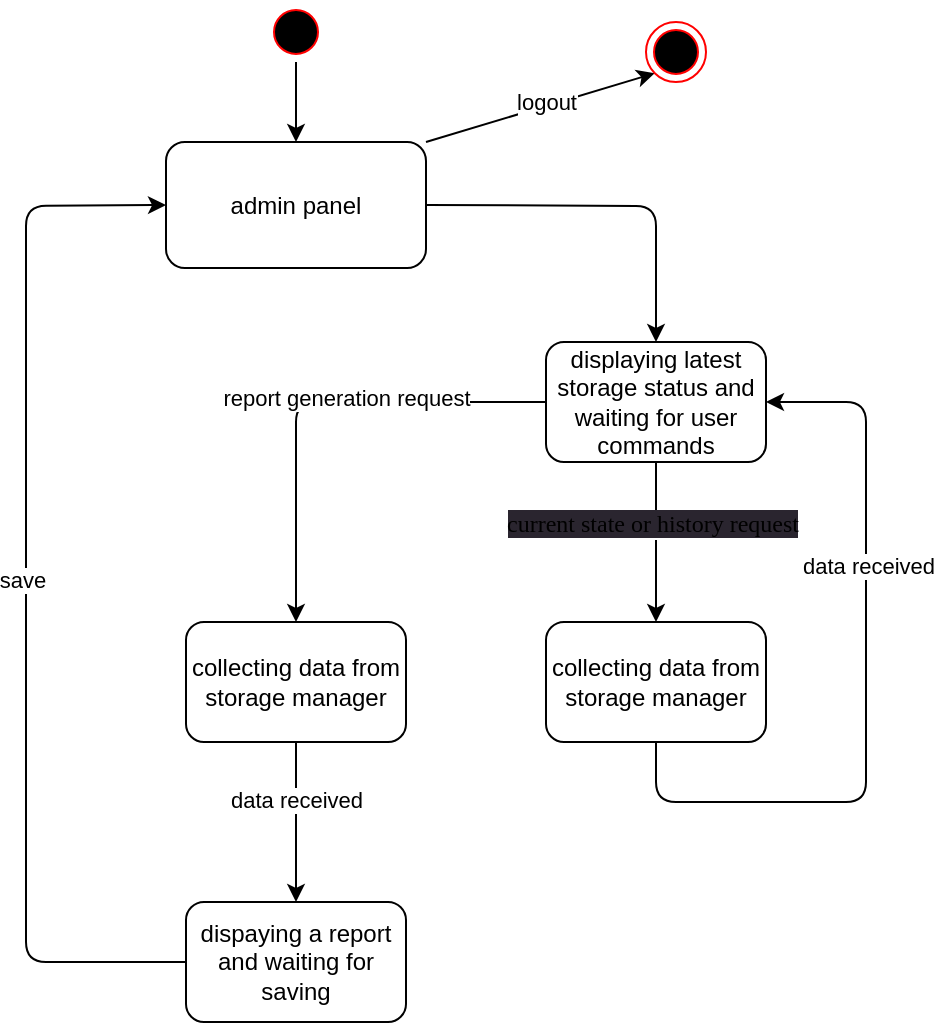 <mxfile>
    <diagram id="t1XswF2CjNLtFGt3-4jF" name="Page-1">
        <mxGraphModel dx="1251" dy="342" grid="1" gridSize="10" guides="1" tooltips="1" connect="1" arrows="1" fold="1" page="1" pageScale="1" pageWidth="850" pageHeight="1100" math="0" shadow="0">
            <root>
                <mxCell id="0"/>
                <mxCell id="1" parent="0"/>
                <mxCell id="57" style="edgeStyle=none;html=1;exitX=1;exitY=0.5;exitDx=0;exitDy=0;entryX=0.5;entryY=0;entryDx=0;entryDy=0;" parent="1" source="54" target="55" edge="1">
                    <mxGeometry relative="1" as="geometry">
                        <Array as="points">
                            <mxPoint x="595" y="132"/>
                        </Array>
                    </mxGeometry>
                </mxCell>
                <mxCell id="75" style="edgeStyle=none;html=1;exitX=1;exitY=0;exitDx=0;exitDy=0;entryX=0;entryY=1;entryDx=0;entryDy=0;" edge="1" parent="1" source="54" target="74">
                    <mxGeometry relative="1" as="geometry"/>
                </mxCell>
                <mxCell id="76" value="logout" style="edgeLabel;html=1;align=center;verticalAlign=middle;resizable=0;points=[];" vertex="1" connectable="0" parent="75">
                    <mxGeometry x="0.235" y="1" relative="1" as="geometry">
                        <mxPoint x="-11" y="2" as="offset"/>
                    </mxGeometry>
                </mxCell>
                <mxCell id="54" value="admin panel" style="rounded=1;whiteSpace=wrap;html=1;" parent="1" vertex="1">
                    <mxGeometry x="350" y="100" width="130" height="63" as="geometry"/>
                </mxCell>
                <mxCell id="59" style="edgeStyle=none;html=1;exitX=0.5;exitY=1;exitDx=0;exitDy=0;entryX=0.5;entryY=0;entryDx=0;entryDy=0;" parent="1" source="55" target="58" edge="1">
                    <mxGeometry relative="1" as="geometry"/>
                </mxCell>
                <mxCell id="61" value="&lt;span style=&quot;font-family: Verdana; font-size: 12px; background-color: rgb(42, 37, 47);&quot;&gt;current state or history request&lt;/span&gt;" style="edgeLabel;html=1;align=center;verticalAlign=middle;resizable=0;points=[];" parent="59" vertex="1" connectable="0">
                    <mxGeometry x="-0.224" y="-2" relative="1" as="geometry">
                        <mxPoint as="offset"/>
                    </mxGeometry>
                </mxCell>
                <mxCell id="64" style="edgeStyle=none;html=1;exitX=0;exitY=0.5;exitDx=0;exitDy=0;entryX=0.5;entryY=0;entryDx=0;entryDy=0;" parent="1" source="55" target="63" edge="1">
                    <mxGeometry relative="1" as="geometry">
                        <Array as="points">
                            <mxPoint x="415" y="230"/>
                        </Array>
                    </mxGeometry>
                </mxCell>
                <mxCell id="65" value="report generation request" style="edgeLabel;html=1;align=center;verticalAlign=middle;resizable=0;points=[];" parent="64" vertex="1" connectable="0">
                    <mxGeometry x="-0.151" y="-2" relative="1" as="geometry">
                        <mxPoint as="offset"/>
                    </mxGeometry>
                </mxCell>
                <mxCell id="55" value="displaying latest storage status and waiting for user commands" style="rounded=1;whiteSpace=wrap;html=1;" parent="1" vertex="1">
                    <mxGeometry x="540" y="200" width="110" height="60" as="geometry"/>
                </mxCell>
                <mxCell id="62" style="edgeStyle=none;html=1;exitX=0.5;exitY=1;exitDx=0;exitDy=0;entryX=1;entryY=0.5;entryDx=0;entryDy=0;" parent="1" source="58" target="55" edge="1">
                    <mxGeometry relative="1" as="geometry">
                        <Array as="points">
                            <mxPoint x="595" y="430"/>
                            <mxPoint x="700" y="430"/>
                            <mxPoint x="700" y="230"/>
                        </Array>
                    </mxGeometry>
                </mxCell>
                <mxCell id="67" value="data received" style="edgeLabel;html=1;align=center;verticalAlign=middle;resizable=0;points=[];" parent="62" vertex="1" connectable="0">
                    <mxGeometry x="0.316" y="-1" relative="1" as="geometry">
                        <mxPoint as="offset"/>
                    </mxGeometry>
                </mxCell>
                <mxCell id="58" value="collecting data from storage manager" style="rounded=1;whiteSpace=wrap;html=1;" parent="1" vertex="1">
                    <mxGeometry x="540" y="340" width="110" height="60" as="geometry"/>
                </mxCell>
                <mxCell id="68" style="edgeStyle=none;html=1;exitX=0.5;exitY=1;exitDx=0;exitDy=0;entryX=0.5;entryY=0;entryDx=0;entryDy=0;" parent="1" source="63" target="66" edge="1">
                    <mxGeometry relative="1" as="geometry"/>
                </mxCell>
                <mxCell id="69" value="data received" style="edgeLabel;html=1;align=center;verticalAlign=middle;resizable=0;points=[];" parent="68" vertex="1" connectable="0">
                    <mxGeometry x="-0.275" relative="1" as="geometry">
                        <mxPoint as="offset"/>
                    </mxGeometry>
                </mxCell>
                <mxCell id="63" value="collecting data from storage manager" style="rounded=1;whiteSpace=wrap;html=1;" parent="1" vertex="1">
                    <mxGeometry x="360" y="340" width="110" height="60" as="geometry"/>
                </mxCell>
                <mxCell id="70" style="edgeStyle=none;html=1;exitX=0;exitY=0.5;exitDx=0;exitDy=0;entryX=0;entryY=0.5;entryDx=0;entryDy=0;" parent="1" source="66" target="54" edge="1">
                    <mxGeometry relative="1" as="geometry">
                        <Array as="points">
                            <mxPoint x="280" y="510"/>
                            <mxPoint x="280" y="330"/>
                            <mxPoint x="280" y="132"/>
                        </Array>
                    </mxGeometry>
                </mxCell>
                <mxCell id="71" value="save" style="edgeLabel;html=1;align=center;verticalAlign=middle;resizable=0;points=[];" parent="70" vertex="1" connectable="0">
                    <mxGeometry x="0.028" y="2" relative="1" as="geometry">
                        <mxPoint as="offset"/>
                    </mxGeometry>
                </mxCell>
                <mxCell id="66" value="dispaying a report and waiting for saving" style="rounded=1;whiteSpace=wrap;html=1;" parent="1" vertex="1">
                    <mxGeometry x="360" y="480" width="110" height="60" as="geometry"/>
                </mxCell>
                <mxCell id="73" style="edgeStyle=none;html=1;exitX=0.5;exitY=1;exitDx=0;exitDy=0;entryX=0.5;entryY=0;entryDx=0;entryDy=0;" parent="1" source="72" target="54" edge="1">
                    <mxGeometry relative="1" as="geometry"/>
                </mxCell>
                <mxCell id="72" value="" style="ellipse;html=1;shape=startState;fillColor=#000000;strokeColor=#ff0000;" parent="1" vertex="1">
                    <mxGeometry x="400" y="30" width="30" height="30" as="geometry"/>
                </mxCell>
                <mxCell id="74" value="" style="ellipse;html=1;shape=endState;fillColor=#000000;strokeColor=#ff0000;" vertex="1" parent="1">
                    <mxGeometry x="590" y="40" width="30" height="30" as="geometry"/>
                </mxCell>
            </root>
        </mxGraphModel>
    </diagram>
</mxfile>